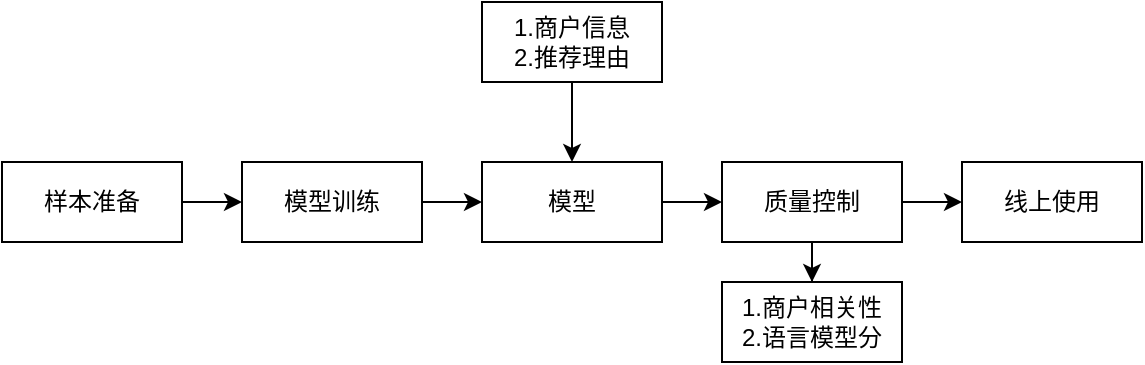 <mxfile version="13.8.1" type="github">
  <diagram id="4u30hbUxO8NpbM6vlSp2" name="Page-1">
    <mxGraphModel dx="1298" dy="690" grid="1" gridSize="10" guides="1" tooltips="1" connect="1" arrows="1" fold="1" page="1" pageScale="1" pageWidth="827" pageHeight="1169" math="0" shadow="0">
      <root>
        <mxCell id="0" />
        <mxCell id="1" parent="0" />
        <mxCell id="WFJCOm-zHOWdiBq46_4i-11" value="" style="edgeStyle=orthogonalEdgeStyle;rounded=0;orthogonalLoop=1;jettySize=auto;html=1;" edge="1" parent="1" source="WFJCOm-zHOWdiBq46_4i-2" target="WFJCOm-zHOWdiBq46_4i-3">
          <mxGeometry relative="1" as="geometry" />
        </mxCell>
        <mxCell id="WFJCOm-zHOWdiBq46_4i-2" value="样本准备" style="rounded=0;whiteSpace=wrap;html=1;" vertex="1" parent="1">
          <mxGeometry x="150" y="200" width="90" height="40" as="geometry" />
        </mxCell>
        <mxCell id="WFJCOm-zHOWdiBq46_4i-12" value="" style="edgeStyle=orthogonalEdgeStyle;rounded=0;orthogonalLoop=1;jettySize=auto;html=1;" edge="1" parent="1" source="WFJCOm-zHOWdiBq46_4i-3" target="WFJCOm-zHOWdiBq46_4i-4">
          <mxGeometry relative="1" as="geometry" />
        </mxCell>
        <mxCell id="WFJCOm-zHOWdiBq46_4i-3" value="模型训练" style="rounded=0;whiteSpace=wrap;html=1;" vertex="1" parent="1">
          <mxGeometry x="270" y="200" width="90" height="40" as="geometry" />
        </mxCell>
        <mxCell id="WFJCOm-zHOWdiBq46_4i-13" value="" style="edgeStyle=orthogonalEdgeStyle;rounded=0;orthogonalLoop=1;jettySize=auto;html=1;" edge="1" parent="1" source="WFJCOm-zHOWdiBq46_4i-4" target="WFJCOm-zHOWdiBq46_4i-5">
          <mxGeometry relative="1" as="geometry" />
        </mxCell>
        <mxCell id="WFJCOm-zHOWdiBq46_4i-4" value="模型&lt;span style=&quot;color: rgba(0 , 0 , 0 , 0) ; font-family: monospace ; font-size: 0px&quot;&gt;%3CmxGraphModel%3E%3Croot%3E%3CmxCell%20id%3D%220%22%2F%3E%3CmxCell%20id%3D%221%22%20parent%3D%220%22%2F%3E%3CmxCell%20id%3D%222%22%20value%3D%22%E7%BA%BF%E4%B8%8A%E4%BD%BF%E7%94%A8%22%20style%3D%22rounded%3D0%3BwhiteSpace%3Dwrap%3Bhtml%3D1%3B%22%20vertex%3D%221%22%20parent%3D%221%22%3E%3CmxGeometry%20x%3D%22510%22%20y%3D%22200%22%20width%3D%2290%22%20height%3D%2240%22%20as%3D%22geometry%22%2F%3E%3C%2FmxCell%3E%3C%2Froot%3E%3C%2FmxGraphModel%3E&lt;/span&gt;&lt;span style=&quot;color: rgba(0 , 0 , 0 , 0) ; font-family: monospace ; font-size: 0px&quot;&gt;%3CmxGraphModel%3E%3Croot%3E%3CmxCell%20id%3D%220%22%2F%3E%3CmxCell%20id%3D%221%22%20parent%3D%220%22%2F%3E%3CmxCell%20id%3D%222%22%20value%3D%22%E7%BA%BF%E4%B8%8A%E4%BD%BF%E7%94%A8%22%20style%3D%22rounded%3D0%3BwhiteSpace%3Dwrap%3Bhtml%3D1%3B%22%20vertex%3D%221%22%20parent%3D%221%22%3E%3CmxGeometry%20x%3D%22510%22%20y%3D%22200%22%20width%3D%2290%22%20height%3D%2240%22%20as%3D%22geometry%22%2F%3E%3C%2FmxCell%3E%3C%2Froot%3E%3C%2FmxGraphModel%3E&lt;/span&gt;" style="rounded=0;whiteSpace=wrap;html=1;" vertex="1" parent="1">
          <mxGeometry x="390" y="200" width="90" height="40" as="geometry" />
        </mxCell>
        <mxCell id="WFJCOm-zHOWdiBq46_4i-14" value="" style="edgeStyle=orthogonalEdgeStyle;rounded=0;orthogonalLoop=1;jettySize=auto;html=1;" edge="1" parent="1" source="WFJCOm-zHOWdiBq46_4i-5" target="WFJCOm-zHOWdiBq46_4i-6">
          <mxGeometry relative="1" as="geometry" />
        </mxCell>
        <mxCell id="WFJCOm-zHOWdiBq46_4i-18" value="" style="edgeStyle=orthogonalEdgeStyle;rounded=0;orthogonalLoop=1;jettySize=auto;html=1;" edge="1" parent="1" source="WFJCOm-zHOWdiBq46_4i-5" target="WFJCOm-zHOWdiBq46_4i-17">
          <mxGeometry relative="1" as="geometry" />
        </mxCell>
        <mxCell id="WFJCOm-zHOWdiBq46_4i-5" value="质量控制" style="rounded=0;whiteSpace=wrap;html=1;" vertex="1" parent="1">
          <mxGeometry x="510" y="200" width="90" height="40" as="geometry" />
        </mxCell>
        <mxCell id="WFJCOm-zHOWdiBq46_4i-6" value="线上使用" style="rounded=0;whiteSpace=wrap;html=1;" vertex="1" parent="1">
          <mxGeometry x="630" y="200" width="90" height="40" as="geometry" />
        </mxCell>
        <mxCell id="WFJCOm-zHOWdiBq46_4i-10" value="" style="edgeStyle=orthogonalEdgeStyle;rounded=0;orthogonalLoop=1;jettySize=auto;html=1;" edge="1" parent="1" source="WFJCOm-zHOWdiBq46_4i-9" target="WFJCOm-zHOWdiBq46_4i-4">
          <mxGeometry relative="1" as="geometry" />
        </mxCell>
        <mxCell id="WFJCOm-zHOWdiBq46_4i-9" value="1.商户信息&lt;br&gt;2.推荐理由" style="rounded=0;whiteSpace=wrap;html=1;" vertex="1" parent="1">
          <mxGeometry x="390" y="120" width="90" height="40" as="geometry" />
        </mxCell>
        <mxCell id="WFJCOm-zHOWdiBq46_4i-17" value="1.商户相关性&lt;br&gt;2.语言模型分" style="rounded=0;whiteSpace=wrap;html=1;" vertex="1" parent="1">
          <mxGeometry x="510" y="260" width="90" height="40" as="geometry" />
        </mxCell>
      </root>
    </mxGraphModel>
  </diagram>
</mxfile>
